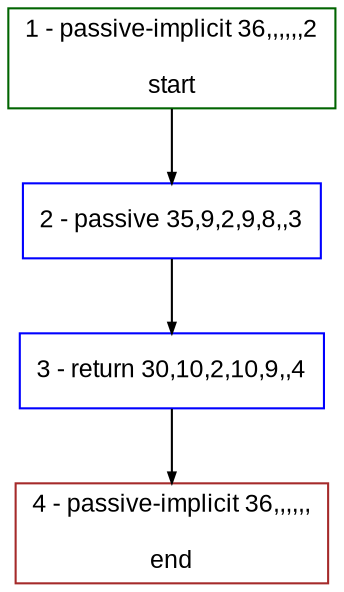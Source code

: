 digraph "" {
  graph [fillcolor="#FFFFCC", label="", bgcolor="white", fontsize="12", pack="true", compound="true", style="rounded,filled", fontname="Arial", packmode="clust"];
  node [node_initialized="no", fillcolor="white", label="", fontsize="12", shape="rectangle", color="grey", fixedsize="false", style="filled", compound="true", fontname="Arial"];
  edge [dir="forward", label="", arrowsize="0.5", fontsize="12", arrowhead="normal", arrowtail="none", lhead="", color="black", ltail="", compound="true", fontcolor="black", fontname="Arial"];
  __N1 [fillcolor="#ffffff", label="2 - passive 35,9,2,9,8,,3", shape="box", color="#0000ff", style="filled"];
  __N2 [fillcolor="#ffffff", label="1 - passive-implicit 36,,,,,,2\n\nstart", shape="box", color="#006400", style="filled"];
  __N3 [fillcolor="#ffffff", label="3 - return 30,10,2,10,9,,4", shape="box", color="#0000ff", style="filled"];
  __N4 [fillcolor="#ffffff", label="4 - passive-implicit 36,,,,,,\n\nend", shape="box", color="#a52a2a", style="filled"];
  __N2 -> __N1 [dir="forward", label="", arrowhead="normal", arrowtail="none", color="#000000"];
  __N1 -> __N3 [dir="forward", label="", arrowhead="normal", arrowtail="none", color="#000000"];
  __N3 -> __N4 [dir="forward", label="", arrowhead="normal", arrowtail="none", color="#000000"];
}
